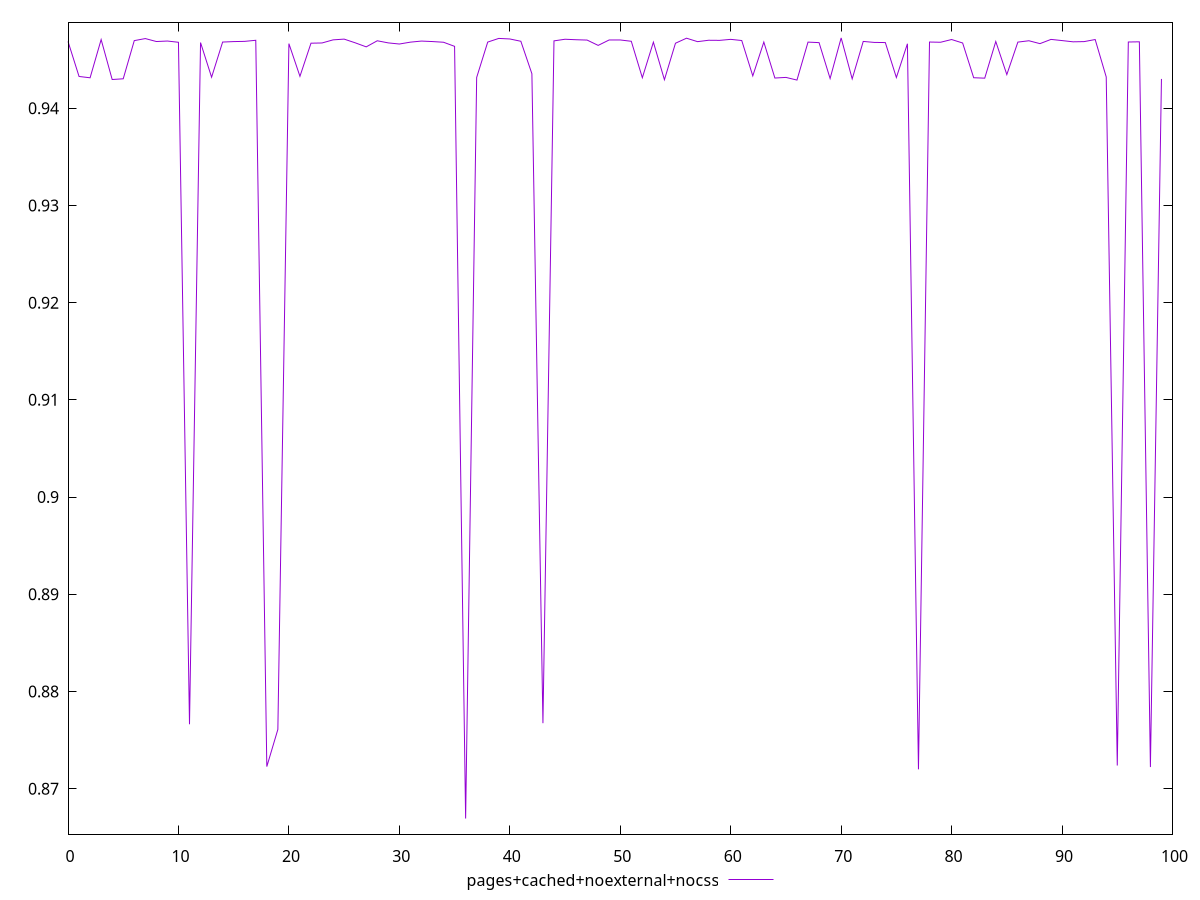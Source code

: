 $_pagesCachedNoexternalNocss <<EOF
0.9468746472654931
0.9432712658059027
0.9431344586679942
0.9470680216884486
0.9429574775537074
0.94303148125463
0.9469585483880885
0.9471696594716177
0.9468653257143995
0.9469161832634945
0.9467877367411556
0.8766232613733724
0.9467586811014919
0.94319351910991
0.946811444683743
0.9468593178370096
0.9468825741394159
0.9469927732008656
0.8722681687042164
0.8760925410826748
0.9466492046503254
0.9432849687710732
0.9466942474280536
0.9467169813083517
0.947035972070866
0.9471132771651486
0.9467340690053518
0.9463159761673243
0.9469424686011556
0.9467242190168765
0.9466084882978812
0.946801460719005
0.9469124449514007
0.9468620322302889
0.9467907004806821
0.9463702128061453
0.8669269914328439
0.943168282396435
0.9468073286922991
0.9471858936886666
0.9471291433456186
0.9468909313141566
0.9435514790637791
0.8767328038230988
0.946932473934148
0.9470998474474213
0.947050564589247
0.9470153698750247
0.9464673152854576
0.9470288101158613
0.9470261279382055
0.9468907737317
0.9431428885954668
0.9467997068348147
0.9429375421108912
0.9466901648155609
0.9472077979278886
0.9468520968385087
0.9469960223891808
0.9469851260392187
0.9470887174774317
0.9469689462359202
0.9433293623170431
0.9468101335295558
0.9431096579285482
0.9431740566797431
0.9428999271464161
0.9468045862896572
0.9467524256460312
0.9430603829615598
0.9472376389475392
0.9430246078201203
0.9468762406328569
0.9467739452922146
0.9467590632846811
0.9431632005185757
0.946635734270737
0.8719878032919707
0.9468135762095504
0.946789711523634
0.9470715937521466
0.946713577434017
0.9431404327476636
0.9430960611249012
0.946866639517165
0.943464804112779
0.9468057026825691
0.9469455969215342
0.9466481405072019
0.947084173790846
0.9469631561049823
0.9468352333601661
0.9468575917006048
0.9470706833956636
0.9432184740964886
0.8723800186869982
0.9468159111944487
0.9468359119411036
0.8722211918673318
0.9430143375181322
EOF
set key outside below
set terminal pngcairo
set output "report_00006_2020-11-02T20-21-41.718Z/performance_score/pages+cached+noexternal+nocss//score.png"
set yrange [0.86532077848255:0.9488438518978332]
plot $_pagesCachedNoexternalNocss title "pages+cached+noexternal+nocss" with line ,